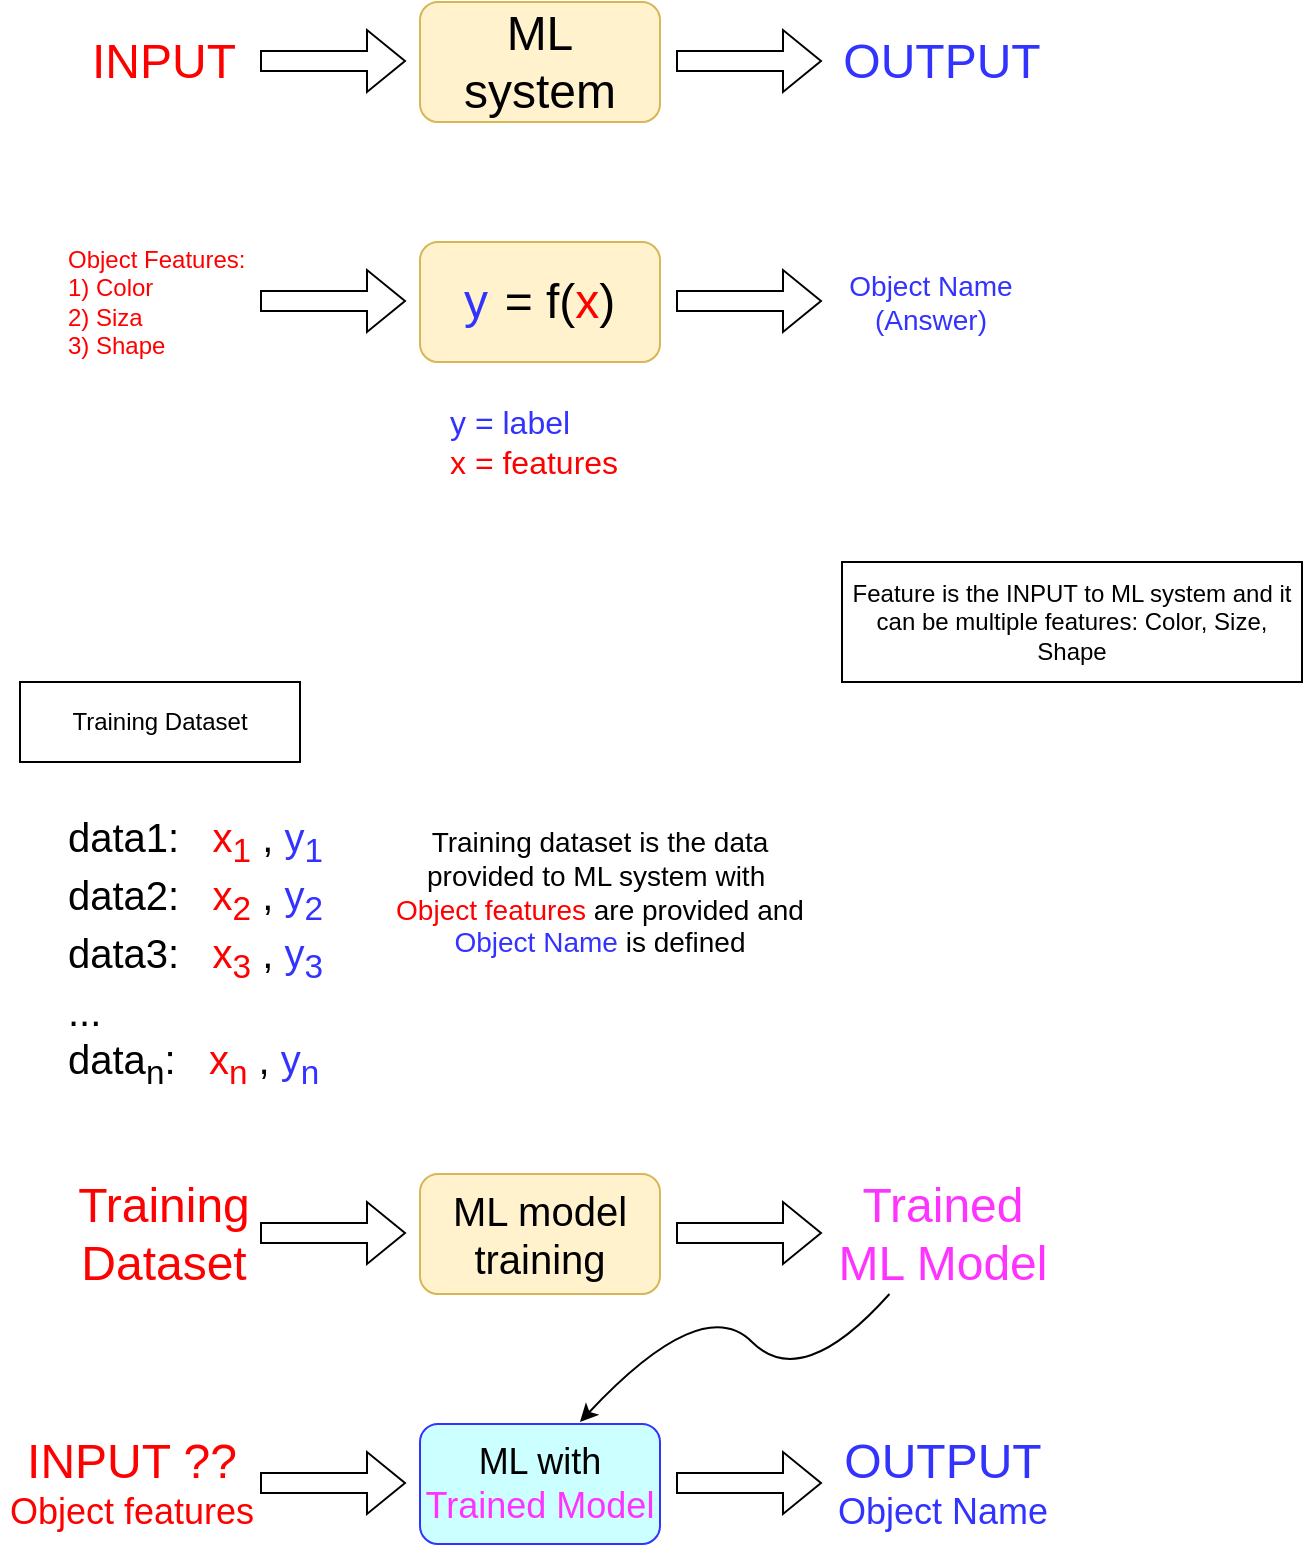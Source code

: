 <mxfile version="24.4.8" type="github">
  <diagram name="Page-1" id="zlZCmaKOIGGVb370uwEp">
    <mxGraphModel dx="746" dy="703" grid="1" gridSize="10" guides="1" tooltips="1" connect="1" arrows="1" fold="1" page="1" pageScale="1" pageWidth="827" pageHeight="1169" math="0" shadow="0">
      <root>
        <mxCell id="0" />
        <mxCell id="1" parent="0" />
        <mxCell id="Bjdl3j4RrlKzAxB7ZdO3-1" value="&lt;font style=&quot;font-size: 24px;&quot;&gt;&amp;nbsp; &amp;nbsp;= f(&lt;font color=&quot;#ff0000&quot;&gt;x&lt;/font&gt;)&lt;/font&gt;" style="rounded=1;whiteSpace=wrap;html=1;fillColor=#fff2cc;strokeColor=#d6b656;" vertex="1" parent="1">
          <mxGeometry x="350" y="210" width="120" height="60" as="geometry" />
        </mxCell>
        <mxCell id="Bjdl3j4RrlKzAxB7ZdO3-2" value="&lt;font color=&quot;#3333ff&quot;&gt;y = label&lt;/font&gt;&lt;div style=&quot;font-size: 16px;&quot;&gt;&lt;font color=&quot;#ff0000&quot;&gt;x = features&lt;/font&gt;&lt;/div&gt;" style="rounded=0;whiteSpace=wrap;html=1;align=left;strokeColor=none;fontSize=16;" vertex="1" parent="1">
          <mxGeometry x="363" y="280" width="120" height="60" as="geometry" />
        </mxCell>
        <mxCell id="Bjdl3j4RrlKzAxB7ZdO3-5" value="&lt;font color=&quot;#3333ff&quot; style=&quot;font-size: 24px;&quot;&gt;y&lt;/font&gt;" style="rounded=1;whiteSpace=wrap;html=1;fillColor=none;strokeColor=none;" vertex="1" parent="1">
          <mxGeometry x="363" y="210" width="30" height="60" as="geometry" />
        </mxCell>
        <mxCell id="Bjdl3j4RrlKzAxB7ZdO3-7" value="Feature is the INPUT to ML system and it can be multiple features: Color, Size, Shape" style="rounded=0;whiteSpace=wrap;html=1;" vertex="1" parent="1">
          <mxGeometry x="561" y="370" width="230" height="60" as="geometry" />
        </mxCell>
        <mxCell id="Bjdl3j4RrlKzAxB7ZdO3-8" value="&lt;font style=&quot;font-size: 24px;&quot;&gt;ML&lt;/font&gt;&lt;div&gt;&lt;font style=&quot;font-size: 24px;&quot;&gt;system&lt;/font&gt;&lt;/div&gt;" style="rounded=1;whiteSpace=wrap;html=1;fillColor=#fff2cc;strokeColor=#d6b656;" vertex="1" parent="1">
          <mxGeometry x="350" y="90" width="120" height="60" as="geometry" />
        </mxCell>
        <mxCell id="Bjdl3j4RrlKzAxB7ZdO3-9" value="" style="shape=flexArrow;endArrow=classic;html=1;rounded=0;" edge="1" parent="1">
          <mxGeometry width="50" height="50" relative="1" as="geometry">
            <mxPoint x="270" y="119.5" as="sourcePoint" />
            <mxPoint x="343" y="119.5" as="targetPoint" />
          </mxGeometry>
        </mxCell>
        <mxCell id="Bjdl3j4RrlKzAxB7ZdO3-10" value="" style="shape=flexArrow;endArrow=classic;html=1;rounded=0;" edge="1" parent="1">
          <mxGeometry width="50" height="50" relative="1" as="geometry">
            <mxPoint x="478" y="119.5" as="sourcePoint" />
            <mxPoint x="551" y="119.5" as="targetPoint" />
          </mxGeometry>
        </mxCell>
        <mxCell id="Bjdl3j4RrlKzAxB7ZdO3-11" value="&lt;font&gt;&lt;span style=&quot;font-size: 24px;&quot;&gt;INPUT&lt;/span&gt;&lt;/font&gt;" style="rounded=1;whiteSpace=wrap;html=1;fillColor=none;strokeColor=none;fontColor=#FF0000;" vertex="1" parent="1">
          <mxGeometry x="172" y="90" width="100" height="60" as="geometry" />
        </mxCell>
        <mxCell id="Bjdl3j4RrlKzAxB7ZdO3-12" value="&lt;font color=&quot;#3333ff&quot;&gt;&lt;span style=&quot;font-size: 24px;&quot;&gt;OUTPUT&lt;/span&gt;&lt;/font&gt;" style="rounded=1;whiteSpace=wrap;html=1;fillColor=none;strokeColor=none;" vertex="1" parent="1">
          <mxGeometry x="561" y="90" width="100" height="60" as="geometry" />
        </mxCell>
        <mxCell id="Bjdl3j4RrlKzAxB7ZdO3-13" value="" style="shape=flexArrow;endArrow=classic;html=1;rounded=0;" edge="1" parent="1">
          <mxGeometry width="50" height="50" relative="1" as="geometry">
            <mxPoint x="270" y="239.5" as="sourcePoint" />
            <mxPoint x="343" y="239.5" as="targetPoint" />
          </mxGeometry>
        </mxCell>
        <mxCell id="Bjdl3j4RrlKzAxB7ZdO3-14" value="Object Features:&lt;div&gt;1) Color&lt;/div&gt;&lt;div&gt;2) Siza&lt;/div&gt;&lt;div&gt;3) Shape&lt;/div&gt;" style="rounded=1;whiteSpace=wrap;html=1;fillColor=none;strokeColor=none;fontColor=#FF0000;align=left;" vertex="1" parent="1">
          <mxGeometry x="172" y="210" width="100" height="60" as="geometry" />
        </mxCell>
        <mxCell id="Bjdl3j4RrlKzAxB7ZdO3-15" value="" style="shape=flexArrow;endArrow=classic;html=1;rounded=0;" edge="1" parent="1">
          <mxGeometry width="50" height="50" relative="1" as="geometry">
            <mxPoint x="478" y="239.5" as="sourcePoint" />
            <mxPoint x="551" y="239.5" as="targetPoint" />
          </mxGeometry>
        </mxCell>
        <mxCell id="Bjdl3j4RrlKzAxB7ZdO3-16" value="&lt;font style=&quot;font-size: 14px;&quot; color=&quot;#3333ff&quot;&gt;Object Name&lt;/font&gt;&lt;div style=&quot;font-size: 14px;&quot;&gt;&lt;font style=&quot;font-size: 14px;&quot; color=&quot;#3333ff&quot;&gt;(Answer)&lt;/font&gt;&lt;/div&gt;" style="rounded=1;whiteSpace=wrap;html=1;fillColor=none;strokeColor=none;fontSize=14;" vertex="1" parent="1">
          <mxGeometry x="561" y="210" width="89" height="60" as="geometry" />
        </mxCell>
        <mxCell id="Bjdl3j4RrlKzAxB7ZdO3-17" value="Training Dataset" style="rounded=0;whiteSpace=wrap;html=1;" vertex="1" parent="1">
          <mxGeometry x="150" y="430" width="140" height="40" as="geometry" />
        </mxCell>
        <mxCell id="Bjdl3j4RrlKzAxB7ZdO3-18" value="&lt;font style=&quot;font-size: 20px;&quot;&gt;data1:&amp;nbsp; &amp;nbsp;&lt;font color=&quot;#ff0000&quot;&gt;x&lt;sub&gt;1&lt;/sub&gt;&lt;/font&gt; , &lt;font color=&quot;#3333ff&quot;&gt;y&lt;sub&gt;1&lt;/sub&gt;&lt;/font&gt;&lt;/font&gt;&lt;div&gt;&lt;font style=&quot;font-size: 20px;&quot;&gt;data2:&amp;nbsp; &amp;nbsp;&lt;font color=&quot;#ff0000&quot;&gt;x&lt;sub&gt;2&lt;/sub&gt;&lt;/font&gt; , &lt;font color=&quot;#3333ff&quot;&gt;y&lt;sub&gt;2&lt;/sub&gt;&lt;/font&gt; data3:&amp;nbsp; &amp;nbsp;&lt;font color=&quot;#ff0000&quot;&gt;x&lt;sub&gt;3&lt;/sub&gt;&lt;/font&gt; , &lt;font color=&quot;#3333ff&quot;&gt;y&lt;sub&gt;3&lt;/sub&gt;&lt;/font&gt;&lt;br&gt;&lt;/font&gt;&lt;/div&gt;&lt;div&gt;&lt;font style=&quot;font-size: 20px;&quot;&gt;...&lt;/font&gt;&lt;/div&gt;&lt;div&gt;&lt;font style=&quot;font-size: 20px;&quot;&gt;data&lt;sub&gt;n&lt;/sub&gt;:&amp;nbsp; &amp;nbsp;&lt;font color=&quot;#ff0000&quot;&gt;x&lt;sub&gt;n&lt;/sub&gt;&lt;/font&gt; , &lt;font color=&quot;#3333ff&quot;&gt;y&lt;sub&gt;n&lt;/sub&gt;&lt;/font&gt;&lt;/font&gt;&lt;/div&gt;" style="rounded=0;whiteSpace=wrap;html=1;align=left;strokeColor=none;" vertex="1" parent="1">
          <mxGeometry x="172" y="480" width="148" height="170" as="geometry" />
        </mxCell>
        <mxCell id="Bjdl3j4RrlKzAxB7ZdO3-19" value="Training dataset is the data provided to ML system with&amp;nbsp;&lt;div&gt;&lt;font color=&quot;#ff0000&quot;&gt;Object features&lt;/font&gt; are provided and &lt;font color=&quot;#3333ff&quot;&gt;Object Name&lt;/font&gt; is defined&lt;/div&gt;" style="rounded=1;whiteSpace=wrap;html=1;fillColor=none;strokeColor=none;fontSize=14;" vertex="1" parent="1">
          <mxGeometry x="330" y="500" width="220" height="70" as="geometry" />
        </mxCell>
        <mxCell id="Bjdl3j4RrlKzAxB7ZdO3-20" value="&lt;div&gt;&lt;font style=&quot;font-size: 20px;&quot;&gt;ML model training&lt;/font&gt;&lt;/div&gt;" style="rounded=1;whiteSpace=wrap;html=1;fillColor=#fff2cc;strokeColor=#d6b656;" vertex="1" parent="1">
          <mxGeometry x="350" y="676" width="120" height="60" as="geometry" />
        </mxCell>
        <mxCell id="Bjdl3j4RrlKzAxB7ZdO3-21" value="" style="shape=flexArrow;endArrow=classic;html=1;rounded=0;" edge="1" parent="1">
          <mxGeometry width="50" height="50" relative="1" as="geometry">
            <mxPoint x="270" y="705.5" as="sourcePoint" />
            <mxPoint x="343" y="705.5" as="targetPoint" />
          </mxGeometry>
        </mxCell>
        <mxCell id="Bjdl3j4RrlKzAxB7ZdO3-22" value="" style="shape=flexArrow;endArrow=classic;html=1;rounded=0;" edge="1" parent="1">
          <mxGeometry width="50" height="50" relative="1" as="geometry">
            <mxPoint x="478" y="705.5" as="sourcePoint" />
            <mxPoint x="551" y="705.5" as="targetPoint" />
          </mxGeometry>
        </mxCell>
        <mxCell id="Bjdl3j4RrlKzAxB7ZdO3-23" value="&lt;font&gt;&lt;span style=&quot;font-size: 24px;&quot;&gt;Training Dataset&lt;/span&gt;&lt;/font&gt;" style="rounded=1;whiteSpace=wrap;html=1;fillColor=none;strokeColor=none;fontColor=#FF0000;" vertex="1" parent="1">
          <mxGeometry x="172" y="676" width="100" height="60" as="geometry" />
        </mxCell>
        <mxCell id="Bjdl3j4RrlKzAxB7ZdO3-24" value="&lt;span style=&quot;font-size: 24px;&quot;&gt;&lt;font color=&quot;#ff33ff&quot;&gt;Trained&lt;/font&gt;&lt;/span&gt;&lt;div&gt;&lt;span style=&quot;font-size: 24px;&quot;&gt;&lt;font color=&quot;#ff33ff&quot;&gt;ML Model&lt;/font&gt;&lt;/span&gt;&lt;/div&gt;" style="rounded=1;whiteSpace=wrap;html=1;fillColor=none;strokeColor=none;" vertex="1" parent="1">
          <mxGeometry x="557" y="676" width="109" height="60" as="geometry" />
        </mxCell>
        <mxCell id="Bjdl3j4RrlKzAxB7ZdO3-25" value="&lt;div&gt;&lt;font style=&quot;font-size: 18px;&quot;&gt;ML with &lt;font color=&quot;#ff33ff&quot;&gt;Trained Model&lt;/font&gt;&lt;/font&gt;&lt;/div&gt;" style="rounded=1;whiteSpace=wrap;html=1;fillColor=#CCFFFF;strokeColor=#3333FF;" vertex="1" parent="1">
          <mxGeometry x="350" y="801" width="120" height="60" as="geometry" />
        </mxCell>
        <mxCell id="Bjdl3j4RrlKzAxB7ZdO3-26" value="" style="shape=flexArrow;endArrow=classic;html=1;rounded=0;" edge="1" parent="1">
          <mxGeometry width="50" height="50" relative="1" as="geometry">
            <mxPoint x="270" y="830.5" as="sourcePoint" />
            <mxPoint x="343" y="830.5" as="targetPoint" />
          </mxGeometry>
        </mxCell>
        <mxCell id="Bjdl3j4RrlKzAxB7ZdO3-27" value="" style="shape=flexArrow;endArrow=classic;html=1;rounded=0;" edge="1" parent="1">
          <mxGeometry width="50" height="50" relative="1" as="geometry">
            <mxPoint x="478" y="830.5" as="sourcePoint" />
            <mxPoint x="551" y="830.5" as="targetPoint" />
          </mxGeometry>
        </mxCell>
        <mxCell id="Bjdl3j4RrlKzAxB7ZdO3-28" value="&lt;div&gt;&lt;font style=&quot;font-size: 24px;&quot;&gt;INPUT ??&lt;/font&gt;&lt;div style=&quot;font-size: 18px;&quot;&gt;&lt;font style=&quot;font-size: 18px;&quot;&gt;Object features&lt;/font&gt;&lt;/div&gt;&lt;/div&gt;" style="rounded=1;whiteSpace=wrap;html=1;fillColor=none;strokeColor=none;fontColor=#FF0000;" vertex="1" parent="1">
          <mxGeometry x="140" y="801" width="132" height="60" as="geometry" />
        </mxCell>
        <mxCell id="Bjdl3j4RrlKzAxB7ZdO3-29" value="&lt;font color=&quot;#3333ff&quot;&gt;&lt;span style=&quot;font-size: 24px;&quot;&gt;OUTPUT&lt;/span&gt;&lt;/font&gt;&lt;div&gt;&lt;font style=&quot;font-size: 18px;&quot; color=&quot;#3333ff&quot;&gt;Object Name&lt;/font&gt;&lt;/div&gt;" style="rounded=1;whiteSpace=wrap;html=1;fillColor=none;strokeColor=none;" vertex="1" parent="1">
          <mxGeometry x="557" y="801" width="109" height="60" as="geometry" />
        </mxCell>
        <mxCell id="Bjdl3j4RrlKzAxB7ZdO3-31" value="" style="curved=1;endArrow=classic;html=1;rounded=0;" edge="1" parent="1" source="Bjdl3j4RrlKzAxB7ZdO3-24">
          <mxGeometry width="50" height="50" relative="1" as="geometry">
            <mxPoint x="541" y="735" as="sourcePoint" />
            <mxPoint x="430" y="800" as="targetPoint" />
            <Array as="points">
              <mxPoint x="541" y="785" />
              <mxPoint x="491" y="735" />
            </Array>
          </mxGeometry>
        </mxCell>
      </root>
    </mxGraphModel>
  </diagram>
</mxfile>

